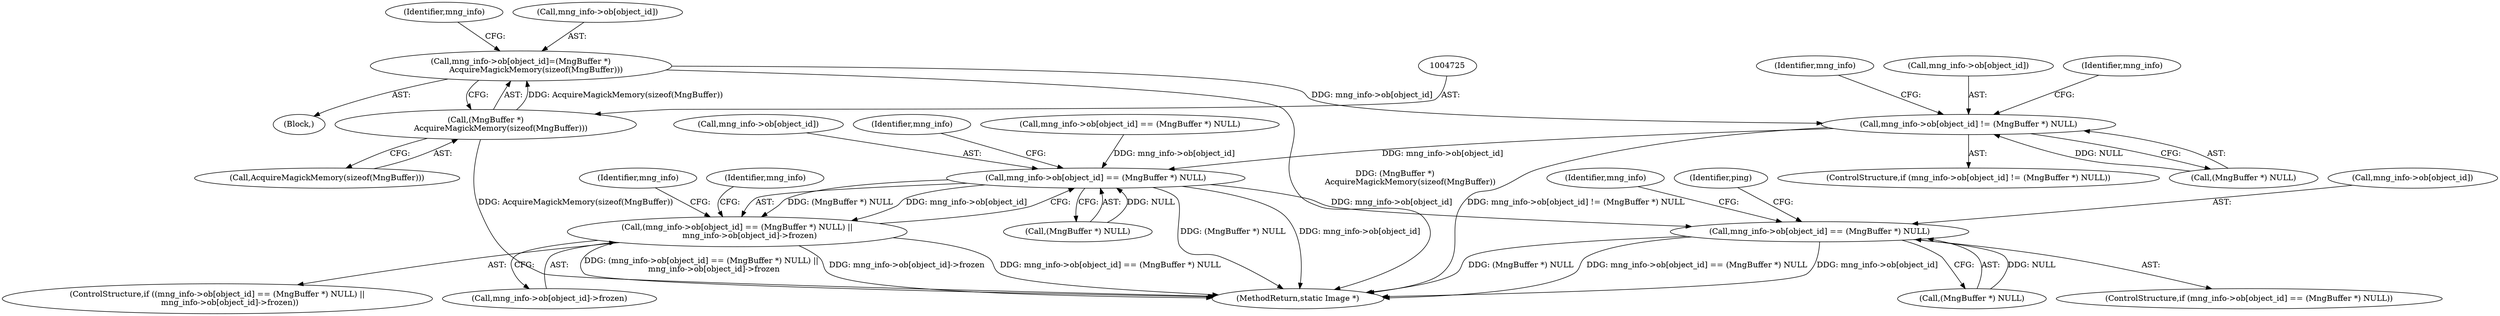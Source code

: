 digraph "0_ImageMagick_8ca35831e91c3db8c6d281d09b605001003bec08@array" {
"1004718" [label="(Call,mng_info->ob[object_id]=(MngBuffer *)\n            AcquireMagickMemory(sizeof(MngBuffer)))"];
"1004724" [label="(Call,(MngBuffer *)\n            AcquireMagickMemory(sizeof(MngBuffer)))"];
"1004730" [label="(Call,mng_info->ob[object_id] != (MngBuffer *) NULL)"];
"1004762" [label="(Call,mng_info->ob[object_id] == (MngBuffer *) NULL)"];
"1004761" [label="(Call,(mng_info->ob[object_id] == (MngBuffer *) NULL) ||\n          mng_info->ob[object_id]->frozen)"];
"1004780" [label="(Call,mng_info->ob[object_id] == (MngBuffer *) NULL)"];
"1004762" [label="(Call,mng_info->ob[object_id] == (MngBuffer *) NULL)"];
"1005492" [label="(MethodReturn,static Image *)"];
"1004780" [label="(Call,mng_info->ob[object_id] == (MngBuffer *) NULL)"];
"1004730" [label="(Call,mng_info->ob[object_id] != (MngBuffer *) NULL)"];
"1004731" [label="(Call,mng_info->ob[object_id])"];
"1004733" [label="(Identifier,mng_info)"];
"1004719" [label="(Call,mng_info->ob[object_id])"];
"1004717" [label="(Block,)"];
"1004790" [label="(Identifier,ping)"];
"1004768" [label="(Call,(MngBuffer *) NULL)"];
"1004744" [label="(Identifier,mng_info)"];
"1004729" [label="(ControlStructure,if (mng_info->ob[object_id] != (MngBuffer *) NULL))"];
"1004779" [label="(ControlStructure,if (mng_info->ob[object_id] == (MngBuffer *) NULL))"];
"1004726" [label="(Call,AcquireMagickMemory(sizeof(MngBuffer)))"];
"1004761" [label="(Call,(mng_info->ob[object_id] == (MngBuffer *) NULL) ||\n          mng_info->ob[object_id]->frozen)"];
"1004781" [label="(Call,mng_info->ob[object_id])"];
"1004760" [label="(ControlStructure,if ((mng_info->ob[object_id] == (MngBuffer *) NULL) ||\n          mng_info->ob[object_id]->frozen))"];
"1004771" [label="(Call,mng_info->ob[object_id]->frozen)"];
"1004783" [label="(Identifier,mng_info)"];
"1004774" [label="(Identifier,mng_info)"];
"1004765" [label="(Identifier,mng_info)"];
"1004724" [label="(Call,(MngBuffer *)\n            AcquireMagickMemory(sizeof(MngBuffer)))"];
"1004708" [label="(Call,mng_info->ob[object_id] == (MngBuffer *) NULL)"];
"1004796" [label="(Identifier,mng_info)"];
"1004718" [label="(Call,mng_info->ob[object_id]=(MngBuffer *)\n            AcquireMagickMemory(sizeof(MngBuffer)))"];
"1004786" [label="(Call,(MngBuffer *) NULL)"];
"1004736" [label="(Call,(MngBuffer *) NULL)"];
"1004763" [label="(Call,mng_info->ob[object_id])"];
"1004810" [label="(Identifier,mng_info)"];
"1004718" -> "1004717"  [label="AST: "];
"1004718" -> "1004724"  [label="CFG: "];
"1004719" -> "1004718"  [label="AST: "];
"1004724" -> "1004718"  [label="AST: "];
"1004733" -> "1004718"  [label="CFG: "];
"1004718" -> "1005492"  [label="DDG: (MngBuffer *)\n            AcquireMagickMemory(sizeof(MngBuffer))"];
"1004724" -> "1004718"  [label="DDG: AcquireMagickMemory(sizeof(MngBuffer))"];
"1004718" -> "1004730"  [label="DDG: mng_info->ob[object_id]"];
"1004724" -> "1004726"  [label="CFG: "];
"1004725" -> "1004724"  [label="AST: "];
"1004726" -> "1004724"  [label="AST: "];
"1004724" -> "1005492"  [label="DDG: AcquireMagickMemory(sizeof(MngBuffer))"];
"1004730" -> "1004729"  [label="AST: "];
"1004730" -> "1004736"  [label="CFG: "];
"1004731" -> "1004730"  [label="AST: "];
"1004736" -> "1004730"  [label="AST: "];
"1004744" -> "1004730"  [label="CFG: "];
"1004765" -> "1004730"  [label="CFG: "];
"1004730" -> "1005492"  [label="DDG: mng_info->ob[object_id] != (MngBuffer *) NULL"];
"1004736" -> "1004730"  [label="DDG: NULL"];
"1004730" -> "1004762"  [label="DDG: mng_info->ob[object_id]"];
"1004762" -> "1004761"  [label="AST: "];
"1004762" -> "1004768"  [label="CFG: "];
"1004763" -> "1004762"  [label="AST: "];
"1004768" -> "1004762"  [label="AST: "];
"1004774" -> "1004762"  [label="CFG: "];
"1004761" -> "1004762"  [label="CFG: "];
"1004762" -> "1005492"  [label="DDG: (MngBuffer *) NULL"];
"1004762" -> "1005492"  [label="DDG: mng_info->ob[object_id]"];
"1004762" -> "1004761"  [label="DDG: mng_info->ob[object_id]"];
"1004762" -> "1004761"  [label="DDG: (MngBuffer *) NULL"];
"1004708" -> "1004762"  [label="DDG: mng_info->ob[object_id]"];
"1004768" -> "1004762"  [label="DDG: NULL"];
"1004762" -> "1004780"  [label="DDG: mng_info->ob[object_id]"];
"1004761" -> "1004760"  [label="AST: "];
"1004761" -> "1004771"  [label="CFG: "];
"1004771" -> "1004761"  [label="AST: "];
"1004783" -> "1004761"  [label="CFG: "];
"1004810" -> "1004761"  [label="CFG: "];
"1004761" -> "1005492"  [label="DDG: mng_info->ob[object_id] == (MngBuffer *) NULL"];
"1004761" -> "1005492"  [label="DDG: (mng_info->ob[object_id] == (MngBuffer *) NULL) ||\n          mng_info->ob[object_id]->frozen"];
"1004761" -> "1005492"  [label="DDG: mng_info->ob[object_id]->frozen"];
"1004780" -> "1004779"  [label="AST: "];
"1004780" -> "1004786"  [label="CFG: "];
"1004781" -> "1004780"  [label="AST: "];
"1004786" -> "1004780"  [label="AST: "];
"1004790" -> "1004780"  [label="CFG: "];
"1004796" -> "1004780"  [label="CFG: "];
"1004780" -> "1005492"  [label="DDG: (MngBuffer *) NULL"];
"1004780" -> "1005492"  [label="DDG: mng_info->ob[object_id] == (MngBuffer *) NULL"];
"1004780" -> "1005492"  [label="DDG: mng_info->ob[object_id]"];
"1004786" -> "1004780"  [label="DDG: NULL"];
}
